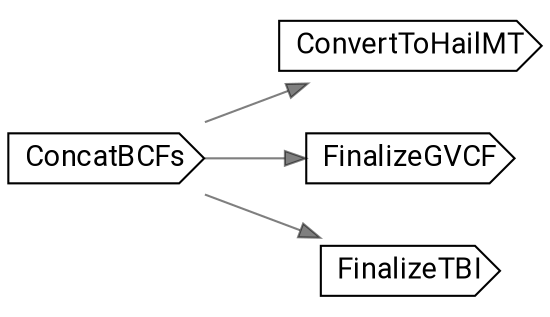 // LRConvertBCF
digraph {
	compound=true rankdir=LR
	node [fontname=Roboto]
	edge [color="#00000080"]
	"call-ConcatBCFs" [label=ConcatBCFs shape=cds]
	"call-ConvertToHailMT" [label=ConvertToHailMT shape=cds]
	"call-FinalizeGVCF" [label=FinalizeGVCF shape=cds]
	"call-FinalizeTBI" [label=FinalizeTBI shape=cds]
	"call-ConcatBCFs" -> "call-ConvertToHailMT"
	"call-ConcatBCFs" -> "call-FinalizeGVCF"
	"call-ConcatBCFs" -> "call-FinalizeTBI"
}
